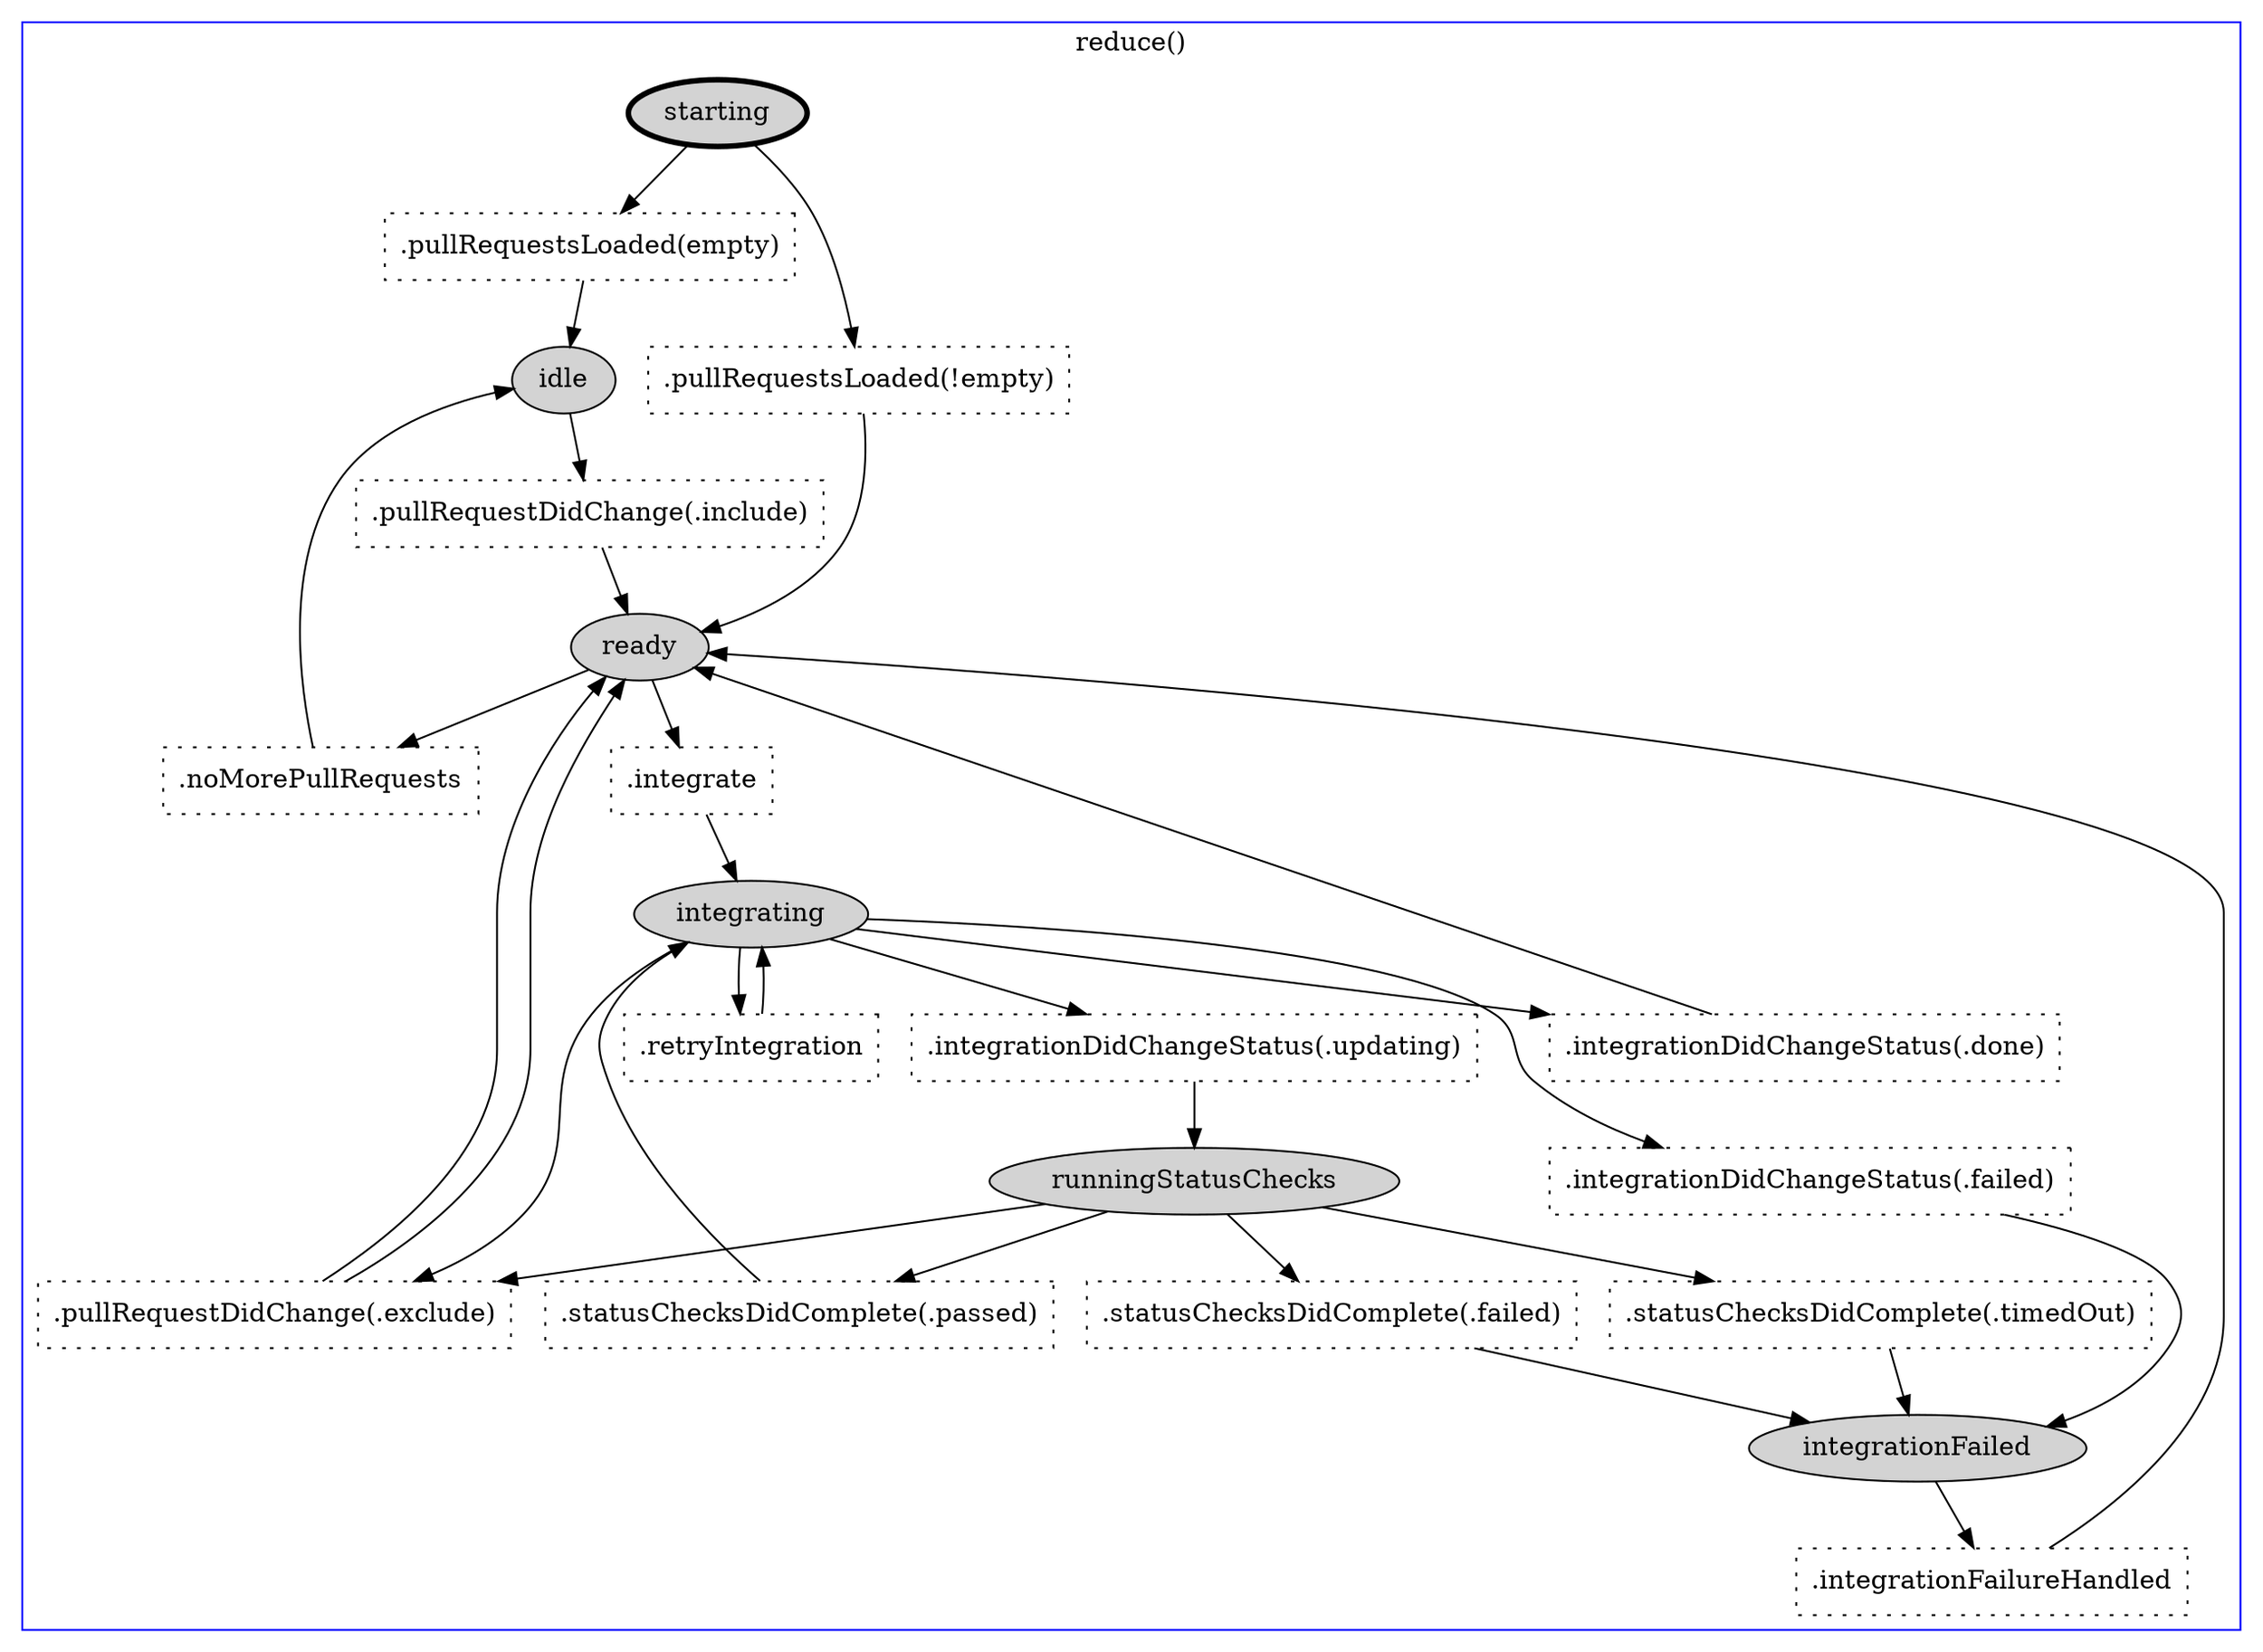 # https://edotor.net/

digraph MergeBot {

    subgraph states {
        node [shape=oval][style=filled,fillcolor=lightgray]
        starting [penwidth=3]
        idle
        ready
        integrating
        runningStatusChecks
        integrationFailed
    }

    subgraph events {
        node [shape=box][style=dotted]
        ".pullRequestsLoaded(empty)"
        ".pullRequestsLoaded(!empty)"
        ".pullRequestDidChange(.include)"
        ".pullRequestDidChange(.exclude)"
        ".noMorePullRequests"
        ".integrationDidChangeStatus(.done)"
        ".integrationDidChangeStatus(.failed)"
        ".integrationDidChangeStatus(.updating)"
        ".integrate"
        ".statusChecksDidComplete(.passed)"
        ".statusChecksDidComplete(.failed)"
        ".statusChecksDidComplete(.timedOut)"
        ".integrationFailureHandled"
        ".retryIntegration"
    }

    subgraph cluster_reduce {
        color=blue
        label="reduce()"

        subgraph reduceStarting {
            starting -> ".pullRequestsLoaded(empty)" -> idle
            starting -> ".pullRequestsLoaded(!empty)" -> ready
        }

        subgraph reduceIdle {
            idle -> ".pullRequestDidChange(.include)" -> ready
        }

        subgraph reduceReady {
            ready -> ".noMorePullRequests" -> idle
            ready -> ".integrate" -> integrating
        }

        subgraph reduceIntegrating {
            integrating -> ".integrationDidChangeStatus(.done)" -> ready
            integrating -> ".integrationDidChangeStatus(.failed)" -> integrationFailed
            integrating -> ".integrationDidChangeStatus(.updating)" -> runningStatusChecks
            integrating -> ".pullRequestDidChange(.exclude)" -> ready
            integrating -> ".retryIntegration" -> integrating
        }

        subgraph reduceRunningStatusChecks {
            runningStatusChecks -> ".statusChecksDidComplete(.passed)" -> integrating
            runningStatusChecks -> ".statusChecksDidComplete(.failed)" -> integrationFailed
            runningStatusChecks -> ".statusChecksDidComplete(.timedOut)" -> integrationFailed
            runningStatusChecks -> ".pullRequestDidChange(.exclude)" -> ready
        }

        subgraph reduceIntegrationFailed {
            integrationFailed -> ".integrationFailureHandled" -> ready
        }
    }
}
